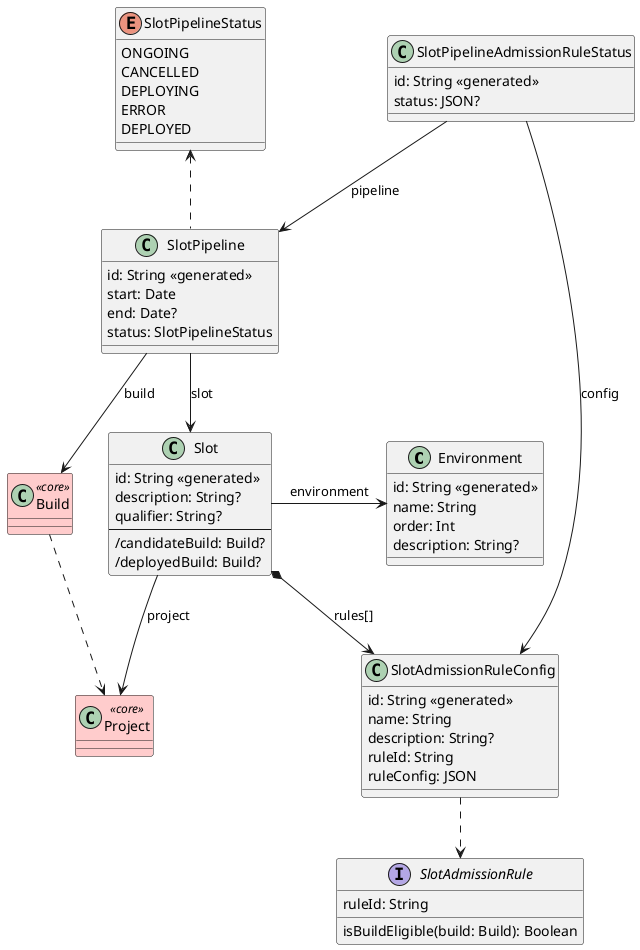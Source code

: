 @startuml

class Environment {
    id: String <<generated>>
    name: String
    order: Int
    description: String?
}

class Slot {
    id: String <<generated>>
    description: String?
    qualifier: String?
    ---
    /candidateBuild: Build?
    /deployedBuild: Build?
}

class Project <<core>> #FCC
class Build <<core>> #FCC

Slot -> Environment: environment
Slot -down-> Project: project

Project <.up. Build

class SlotAdmissionRuleConfig {
    id: String <<generated>>
    name: String
    description: String?
    ruleId: String
    ruleConfig: JSON
}

interface SlotAdmissionRule {
    ruleId: String
    isBuildEligible(build: Build): Boolean
}

class SlotPipeline {
    id: String <<generated>>
    start: Date
    end: Date?
    status: SlotPipelineStatus
}

enum SlotPipelineStatus {
    ONGOING
    CANCELLED
    DEPLOYING
    ERROR
    DEPLOYED
}

SlotPipeline --> Build: build
SlotPipeline --> Slot: slot
SlotPipeline .up.> SlotPipelineStatus

class SlotPipelineAdmissionRuleStatus {
    id: String <<generated>>
    status: JSON?
}

SlotPipelineAdmissionRuleStatus --> SlotPipeline: pipeline
SlotPipelineAdmissionRuleStatus --> SlotAdmissionRuleConfig: config

Slot *--> SlotAdmissionRuleConfig: rules[]

SlotAdmissionRuleConfig ..> SlotAdmissionRule

@enduml
